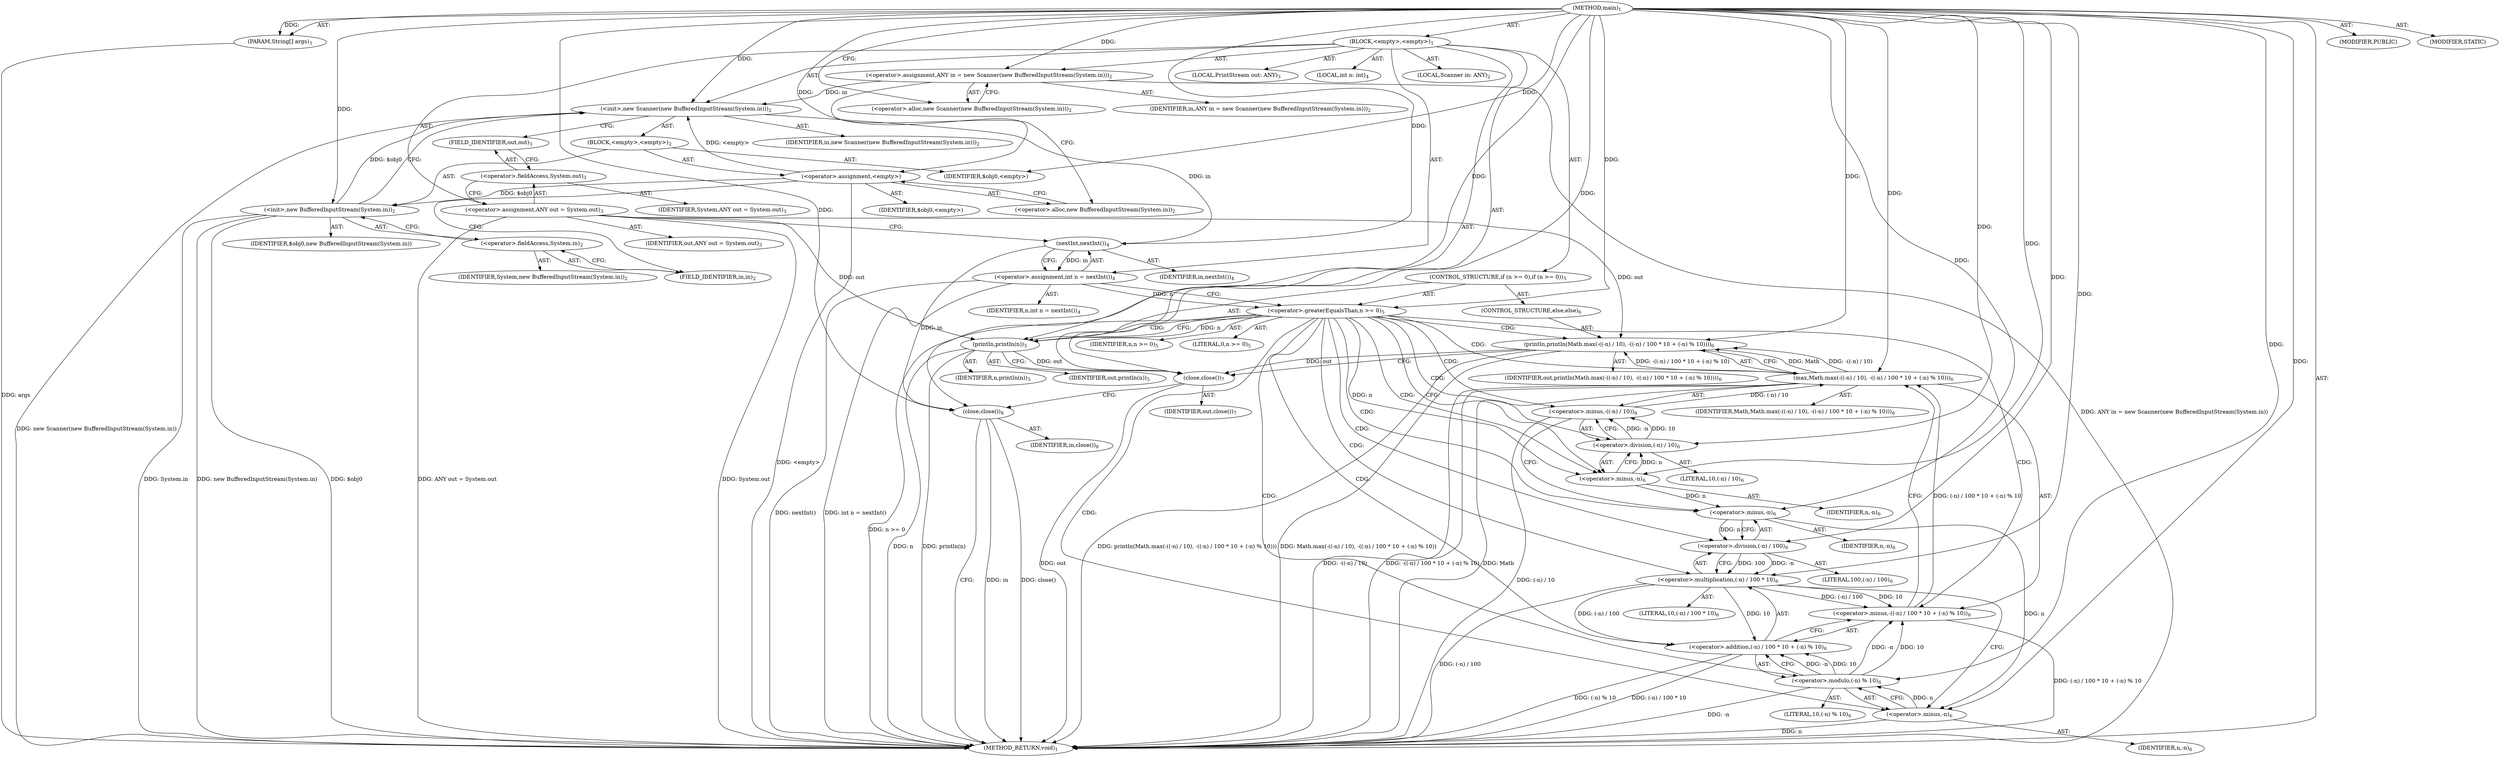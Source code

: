 digraph "main" {  
"19" [label = <(METHOD,main)<SUB>1</SUB>> ]
"20" [label = <(PARAM,String[] args)<SUB>1</SUB>> ]
"21" [label = <(BLOCK,&lt;empty&gt;,&lt;empty&gt;)<SUB>1</SUB>> ]
"4" [label = <(LOCAL,Scanner in: ANY)<SUB>2</SUB>> ]
"22" [label = <(&lt;operator&gt;.assignment,ANY in = new Scanner(new BufferedInputStream(System.in)))<SUB>2</SUB>> ]
"23" [label = <(IDENTIFIER,in,ANY in = new Scanner(new BufferedInputStream(System.in)))<SUB>2</SUB>> ]
"24" [label = <(&lt;operator&gt;.alloc,new Scanner(new BufferedInputStream(System.in)))<SUB>2</SUB>> ]
"25" [label = <(&lt;init&gt;,new Scanner(new BufferedInputStream(System.in)))<SUB>2</SUB>> ]
"3" [label = <(IDENTIFIER,in,new Scanner(new BufferedInputStream(System.in)))<SUB>2</SUB>> ]
"26" [label = <(BLOCK,&lt;empty&gt;,&lt;empty&gt;)<SUB>2</SUB>> ]
"27" [label = <(&lt;operator&gt;.assignment,&lt;empty&gt;)> ]
"28" [label = <(IDENTIFIER,$obj0,&lt;empty&gt;)> ]
"29" [label = <(&lt;operator&gt;.alloc,new BufferedInputStream(System.in))<SUB>2</SUB>> ]
"30" [label = <(&lt;init&gt;,new BufferedInputStream(System.in))<SUB>2</SUB>> ]
"31" [label = <(IDENTIFIER,$obj0,new BufferedInputStream(System.in))> ]
"32" [label = <(&lt;operator&gt;.fieldAccess,System.in)<SUB>2</SUB>> ]
"33" [label = <(IDENTIFIER,System,new BufferedInputStream(System.in))<SUB>2</SUB>> ]
"34" [label = <(FIELD_IDENTIFIER,in,in)<SUB>2</SUB>> ]
"35" [label = <(IDENTIFIER,$obj0,&lt;empty&gt;)> ]
"36" [label = <(LOCAL,PrintStream out: ANY)<SUB>3</SUB>> ]
"37" [label = <(&lt;operator&gt;.assignment,ANY out = System.out)<SUB>3</SUB>> ]
"38" [label = <(IDENTIFIER,out,ANY out = System.out)<SUB>3</SUB>> ]
"39" [label = <(&lt;operator&gt;.fieldAccess,System.out)<SUB>3</SUB>> ]
"40" [label = <(IDENTIFIER,System,ANY out = System.out)<SUB>3</SUB>> ]
"41" [label = <(FIELD_IDENTIFIER,out,out)<SUB>3</SUB>> ]
"42" [label = <(LOCAL,int n: int)<SUB>4</SUB>> ]
"43" [label = <(&lt;operator&gt;.assignment,int n = nextInt())<SUB>4</SUB>> ]
"44" [label = <(IDENTIFIER,n,int n = nextInt())<SUB>4</SUB>> ]
"45" [label = <(nextInt,nextInt())<SUB>4</SUB>> ]
"46" [label = <(IDENTIFIER,in,nextInt())<SUB>4</SUB>> ]
"47" [label = <(CONTROL_STRUCTURE,if (n &gt;= 0),if (n &gt;= 0))<SUB>5</SUB>> ]
"48" [label = <(&lt;operator&gt;.greaterEqualsThan,n &gt;= 0)<SUB>5</SUB>> ]
"49" [label = <(IDENTIFIER,n,n &gt;= 0)<SUB>5</SUB>> ]
"50" [label = <(LITERAL,0,n &gt;= 0)<SUB>5</SUB>> ]
"51" [label = <(println,println(n))<SUB>5</SUB>> ]
"52" [label = <(IDENTIFIER,out,println(n))<SUB>5</SUB>> ]
"53" [label = <(IDENTIFIER,n,println(n))<SUB>5</SUB>> ]
"54" [label = <(CONTROL_STRUCTURE,else,else)<SUB>6</SUB>> ]
"55" [label = <(println,println(Math.max(-((-n) / 10), -((-n) / 100 * 10 + (-n) % 10))))<SUB>6</SUB>> ]
"56" [label = <(IDENTIFIER,out,println(Math.max(-((-n) / 10), -((-n) / 100 * 10 + (-n) % 10))))<SUB>6</SUB>> ]
"57" [label = <(max,Math.max(-((-n) / 10), -((-n) / 100 * 10 + (-n) % 10)))<SUB>6</SUB>> ]
"58" [label = <(IDENTIFIER,Math,Math.max(-((-n) / 10), -((-n) / 100 * 10 + (-n) % 10)))<SUB>6</SUB>> ]
"59" [label = <(&lt;operator&gt;.minus,-((-n) / 10))<SUB>6</SUB>> ]
"60" [label = <(&lt;operator&gt;.division,(-n) / 10)<SUB>6</SUB>> ]
"61" [label = <(&lt;operator&gt;.minus,-n)<SUB>6</SUB>> ]
"62" [label = <(IDENTIFIER,n,-n)<SUB>6</SUB>> ]
"63" [label = <(LITERAL,10,(-n) / 10)<SUB>6</SUB>> ]
"64" [label = <(&lt;operator&gt;.minus,-((-n) / 100 * 10 + (-n) % 10))<SUB>6</SUB>> ]
"65" [label = <(&lt;operator&gt;.addition,(-n) / 100 * 10 + (-n) % 10)<SUB>6</SUB>> ]
"66" [label = <(&lt;operator&gt;.multiplication,(-n) / 100 * 10)<SUB>6</SUB>> ]
"67" [label = <(&lt;operator&gt;.division,(-n) / 100)<SUB>6</SUB>> ]
"68" [label = <(&lt;operator&gt;.minus,-n)<SUB>6</SUB>> ]
"69" [label = <(IDENTIFIER,n,-n)<SUB>6</SUB>> ]
"70" [label = <(LITERAL,100,(-n) / 100)<SUB>6</SUB>> ]
"71" [label = <(LITERAL,10,(-n) / 100 * 10)<SUB>6</SUB>> ]
"72" [label = <(&lt;operator&gt;.modulo,(-n) % 10)<SUB>6</SUB>> ]
"73" [label = <(&lt;operator&gt;.minus,-n)<SUB>6</SUB>> ]
"74" [label = <(IDENTIFIER,n,-n)<SUB>6</SUB>> ]
"75" [label = <(LITERAL,10,(-n) % 10)<SUB>6</SUB>> ]
"76" [label = <(close,close())<SUB>7</SUB>> ]
"77" [label = <(IDENTIFIER,out,close())<SUB>7</SUB>> ]
"78" [label = <(close,close())<SUB>8</SUB>> ]
"79" [label = <(IDENTIFIER,in,close())<SUB>8</SUB>> ]
"80" [label = <(MODIFIER,PUBLIC)> ]
"81" [label = <(MODIFIER,STATIC)> ]
"82" [label = <(METHOD_RETURN,void)<SUB>1</SUB>> ]
  "19" -> "20"  [ label = "AST: "] 
  "19" -> "21"  [ label = "AST: "] 
  "19" -> "80"  [ label = "AST: "] 
  "19" -> "81"  [ label = "AST: "] 
  "19" -> "82"  [ label = "AST: "] 
  "21" -> "4"  [ label = "AST: "] 
  "21" -> "22"  [ label = "AST: "] 
  "21" -> "25"  [ label = "AST: "] 
  "21" -> "36"  [ label = "AST: "] 
  "21" -> "37"  [ label = "AST: "] 
  "21" -> "42"  [ label = "AST: "] 
  "21" -> "43"  [ label = "AST: "] 
  "21" -> "47"  [ label = "AST: "] 
  "21" -> "76"  [ label = "AST: "] 
  "21" -> "78"  [ label = "AST: "] 
  "22" -> "23"  [ label = "AST: "] 
  "22" -> "24"  [ label = "AST: "] 
  "25" -> "3"  [ label = "AST: "] 
  "25" -> "26"  [ label = "AST: "] 
  "26" -> "27"  [ label = "AST: "] 
  "26" -> "30"  [ label = "AST: "] 
  "26" -> "35"  [ label = "AST: "] 
  "27" -> "28"  [ label = "AST: "] 
  "27" -> "29"  [ label = "AST: "] 
  "30" -> "31"  [ label = "AST: "] 
  "30" -> "32"  [ label = "AST: "] 
  "32" -> "33"  [ label = "AST: "] 
  "32" -> "34"  [ label = "AST: "] 
  "37" -> "38"  [ label = "AST: "] 
  "37" -> "39"  [ label = "AST: "] 
  "39" -> "40"  [ label = "AST: "] 
  "39" -> "41"  [ label = "AST: "] 
  "43" -> "44"  [ label = "AST: "] 
  "43" -> "45"  [ label = "AST: "] 
  "45" -> "46"  [ label = "AST: "] 
  "47" -> "48"  [ label = "AST: "] 
  "47" -> "51"  [ label = "AST: "] 
  "47" -> "54"  [ label = "AST: "] 
  "48" -> "49"  [ label = "AST: "] 
  "48" -> "50"  [ label = "AST: "] 
  "51" -> "52"  [ label = "AST: "] 
  "51" -> "53"  [ label = "AST: "] 
  "54" -> "55"  [ label = "AST: "] 
  "55" -> "56"  [ label = "AST: "] 
  "55" -> "57"  [ label = "AST: "] 
  "57" -> "58"  [ label = "AST: "] 
  "57" -> "59"  [ label = "AST: "] 
  "57" -> "64"  [ label = "AST: "] 
  "59" -> "60"  [ label = "AST: "] 
  "60" -> "61"  [ label = "AST: "] 
  "60" -> "63"  [ label = "AST: "] 
  "61" -> "62"  [ label = "AST: "] 
  "64" -> "65"  [ label = "AST: "] 
  "65" -> "66"  [ label = "AST: "] 
  "65" -> "72"  [ label = "AST: "] 
  "66" -> "67"  [ label = "AST: "] 
  "66" -> "71"  [ label = "AST: "] 
  "67" -> "68"  [ label = "AST: "] 
  "67" -> "70"  [ label = "AST: "] 
  "68" -> "69"  [ label = "AST: "] 
  "72" -> "73"  [ label = "AST: "] 
  "72" -> "75"  [ label = "AST: "] 
  "73" -> "74"  [ label = "AST: "] 
  "76" -> "77"  [ label = "AST: "] 
  "78" -> "79"  [ label = "AST: "] 
  "22" -> "29"  [ label = "CFG: "] 
  "25" -> "41"  [ label = "CFG: "] 
  "37" -> "45"  [ label = "CFG: "] 
  "43" -> "48"  [ label = "CFG: "] 
  "76" -> "78"  [ label = "CFG: "] 
  "78" -> "82"  [ label = "CFG: "] 
  "24" -> "22"  [ label = "CFG: "] 
  "39" -> "37"  [ label = "CFG: "] 
  "45" -> "43"  [ label = "CFG: "] 
  "48" -> "51"  [ label = "CFG: "] 
  "48" -> "61"  [ label = "CFG: "] 
  "51" -> "76"  [ label = "CFG: "] 
  "27" -> "34"  [ label = "CFG: "] 
  "30" -> "25"  [ label = "CFG: "] 
  "41" -> "39"  [ label = "CFG: "] 
  "55" -> "76"  [ label = "CFG: "] 
  "29" -> "27"  [ label = "CFG: "] 
  "32" -> "30"  [ label = "CFG: "] 
  "57" -> "55"  [ label = "CFG: "] 
  "34" -> "32"  [ label = "CFG: "] 
  "59" -> "68"  [ label = "CFG: "] 
  "64" -> "57"  [ label = "CFG: "] 
  "60" -> "59"  [ label = "CFG: "] 
  "65" -> "64"  [ label = "CFG: "] 
  "61" -> "60"  [ label = "CFG: "] 
  "66" -> "73"  [ label = "CFG: "] 
  "72" -> "65"  [ label = "CFG: "] 
  "67" -> "66"  [ label = "CFG: "] 
  "73" -> "72"  [ label = "CFG: "] 
  "68" -> "67"  [ label = "CFG: "] 
  "19" -> "24"  [ label = "CFG: "] 
  "20" -> "82"  [ label = "DDG: args"] 
  "22" -> "82"  [ label = "DDG: ANY in = new Scanner(new BufferedInputStream(System.in))"] 
  "27" -> "82"  [ label = "DDG: &lt;empty&gt;"] 
  "30" -> "82"  [ label = "DDG: $obj0"] 
  "30" -> "82"  [ label = "DDG: System.in"] 
  "30" -> "82"  [ label = "DDG: new BufferedInputStream(System.in)"] 
  "25" -> "82"  [ label = "DDG: new Scanner(new BufferedInputStream(System.in))"] 
  "37" -> "82"  [ label = "DDG: System.out"] 
  "37" -> "82"  [ label = "DDG: ANY out = System.out"] 
  "43" -> "82"  [ label = "DDG: nextInt()"] 
  "43" -> "82"  [ label = "DDG: int n = nextInt()"] 
  "48" -> "82"  [ label = "DDG: n &gt;= 0"] 
  "59" -> "82"  [ label = "DDG: (-n) / 10"] 
  "57" -> "82"  [ label = "DDG: -((-n) / 10)"] 
  "66" -> "82"  [ label = "DDG: (-n) / 100"] 
  "65" -> "82"  [ label = "DDG: (-n) / 100 * 10"] 
  "73" -> "82"  [ label = "DDG: n"] 
  "72" -> "82"  [ label = "DDG: -n"] 
  "65" -> "82"  [ label = "DDG: (-n) % 10"] 
  "64" -> "82"  [ label = "DDG: (-n) / 100 * 10 + (-n) % 10"] 
  "57" -> "82"  [ label = "DDG: -((-n) / 100 * 10 + (-n) % 10)"] 
  "55" -> "82"  [ label = "DDG: Math.max(-((-n) / 10), -((-n) / 100 * 10 + (-n) % 10))"] 
  "55" -> "82"  [ label = "DDG: println(Math.max(-((-n) / 10), -((-n) / 100 * 10 + (-n) % 10)))"] 
  "51" -> "82"  [ label = "DDG: n"] 
  "51" -> "82"  [ label = "DDG: println(n)"] 
  "76" -> "82"  [ label = "DDG: out"] 
  "78" -> "82"  [ label = "DDG: in"] 
  "78" -> "82"  [ label = "DDG: close()"] 
  "57" -> "82"  [ label = "DDG: Math"] 
  "19" -> "20"  [ label = "DDG: "] 
  "19" -> "22"  [ label = "DDG: "] 
  "45" -> "43"  [ label = "DDG: in"] 
  "22" -> "25"  [ label = "DDG: in"] 
  "19" -> "25"  [ label = "DDG: "] 
  "27" -> "25"  [ label = "DDG: &lt;empty&gt;"] 
  "30" -> "25"  [ label = "DDG: $obj0"] 
  "55" -> "76"  [ label = "DDG: out"] 
  "51" -> "76"  [ label = "DDG: out"] 
  "19" -> "76"  [ label = "DDG: "] 
  "45" -> "78"  [ label = "DDG: in"] 
  "19" -> "78"  [ label = "DDG: "] 
  "19" -> "27"  [ label = "DDG: "] 
  "19" -> "35"  [ label = "DDG: "] 
  "25" -> "45"  [ label = "DDG: in"] 
  "19" -> "45"  [ label = "DDG: "] 
  "43" -> "48"  [ label = "DDG: n"] 
  "19" -> "48"  [ label = "DDG: "] 
  "37" -> "51"  [ label = "DDG: out"] 
  "19" -> "51"  [ label = "DDG: "] 
  "48" -> "51"  [ label = "DDG: n"] 
  "27" -> "30"  [ label = "DDG: $obj0"] 
  "19" -> "30"  [ label = "DDG: "] 
  "37" -> "55"  [ label = "DDG: out"] 
  "19" -> "55"  [ label = "DDG: "] 
  "57" -> "55"  [ label = "DDG: Math"] 
  "57" -> "55"  [ label = "DDG: -((-n) / 10)"] 
  "57" -> "55"  [ label = "DDG: -((-n) / 100 * 10 + (-n) % 10)"] 
  "19" -> "57"  [ label = "DDG: "] 
  "59" -> "57"  [ label = "DDG: (-n) / 10"] 
  "64" -> "57"  [ label = "DDG: (-n) / 100 * 10 + (-n) % 10"] 
  "60" -> "59"  [ label = "DDG: -n"] 
  "60" -> "59"  [ label = "DDG: 10"] 
  "66" -> "64"  [ label = "DDG: (-n) / 100"] 
  "66" -> "64"  [ label = "DDG: 10"] 
  "72" -> "64"  [ label = "DDG: -n"] 
  "72" -> "64"  [ label = "DDG: 10"] 
  "61" -> "60"  [ label = "DDG: n"] 
  "19" -> "60"  [ label = "DDG: "] 
  "66" -> "65"  [ label = "DDG: (-n) / 100"] 
  "66" -> "65"  [ label = "DDG: 10"] 
  "72" -> "65"  [ label = "DDG: -n"] 
  "72" -> "65"  [ label = "DDG: 10"] 
  "48" -> "61"  [ label = "DDG: n"] 
  "19" -> "61"  [ label = "DDG: "] 
  "67" -> "66"  [ label = "DDG: -n"] 
  "67" -> "66"  [ label = "DDG: 100"] 
  "19" -> "66"  [ label = "DDG: "] 
  "73" -> "72"  [ label = "DDG: n"] 
  "19" -> "72"  [ label = "DDG: "] 
  "68" -> "67"  [ label = "DDG: n"] 
  "19" -> "67"  [ label = "DDG: "] 
  "68" -> "73"  [ label = "DDG: n"] 
  "19" -> "73"  [ label = "DDG: "] 
  "61" -> "68"  [ label = "DDG: n"] 
  "19" -> "68"  [ label = "DDG: "] 
  "48" -> "68"  [ label = "CDG: "] 
  "48" -> "60"  [ label = "CDG: "] 
  "48" -> "73"  [ label = "CDG: "] 
  "48" -> "61"  [ label = "CDG: "] 
  "48" -> "64"  [ label = "CDG: "] 
  "48" -> "51"  [ label = "CDG: "] 
  "48" -> "57"  [ label = "CDG: "] 
  "48" -> "66"  [ label = "CDG: "] 
  "48" -> "72"  [ label = "CDG: "] 
  "48" -> "67"  [ label = "CDG: "] 
  "48" -> "65"  [ label = "CDG: "] 
  "48" -> "59"  [ label = "CDG: "] 
  "48" -> "55"  [ label = "CDG: "] 
}
